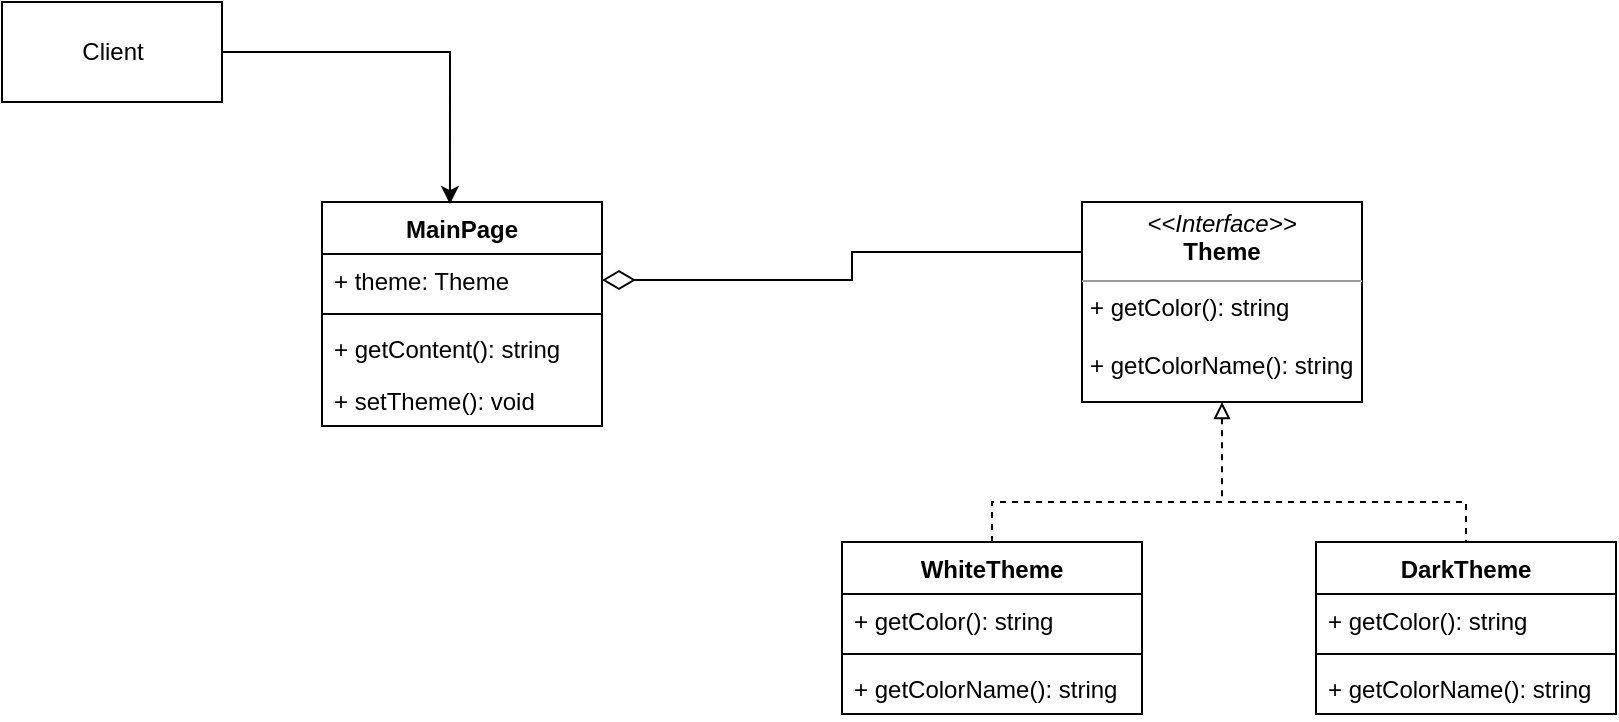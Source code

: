 <mxfile version="14.6.13" type="device"><diagram id="o2_hl-qmMUnX4Ba5-sPE" name="Страница 1"><mxGraphModel dx="1086" dy="806" grid="1" gridSize="10" guides="1" tooltips="1" connect="1" arrows="1" fold="1" page="1" pageScale="1" pageWidth="827" pageHeight="1169" math="0" shadow="0"><root><mxCell id="0"/><mxCell id="1" parent="0"/><mxCell id="hj4ZaR2ujBJ94g9MRtOU-22" style="edgeStyle=orthogonalEdgeStyle;rounded=0;orthogonalLoop=1;jettySize=auto;html=1;exitX=0.5;exitY=1;exitDx=0;exitDy=0;dashed=1;endArrow=none;endFill=0;startArrow=block;startFill=0;" edge="1" parent="1" source="hj4ZaR2ujBJ94g9MRtOU-1"><mxGeometry relative="1" as="geometry"><mxPoint x="630" y="350" as="targetPoint"/></mxGeometry></mxCell><mxCell id="hj4ZaR2ujBJ94g9MRtOU-24" style="edgeStyle=orthogonalEdgeStyle;rounded=0;orthogonalLoop=1;jettySize=auto;html=1;exitX=0;exitY=0.25;exitDx=0;exitDy=0;entryX=1;entryY=0.5;entryDx=0;entryDy=0;startArrow=none;startFill=0;endArrow=diamondThin;endFill=0;endSize=14;" edge="1" parent="1" source="hj4ZaR2ujBJ94g9MRtOU-1" target="hj4ZaR2ujBJ94g9MRtOU-15"><mxGeometry relative="1" as="geometry"/></mxCell><mxCell id="hj4ZaR2ujBJ94g9MRtOU-1" value="&lt;p style=&quot;margin: 0px ; margin-top: 4px ; text-align: center&quot;&gt;&lt;i&gt;&amp;lt;&amp;lt;Interface&amp;gt;&amp;gt;&lt;/i&gt;&lt;br&gt;&lt;b&gt;Theme&lt;/b&gt;&lt;/p&gt;&lt;hr size=&quot;1&quot;&gt;&lt;p style=&quot;margin: 0px ; margin-left: 4px&quot;&gt;+ getColor(): string&lt;br&gt;&lt;/p&gt;&lt;p style=&quot;margin: 0px ; margin-left: 4px&quot;&gt;&lt;br&gt;&lt;/p&gt;&lt;p style=&quot;margin: 0px ; margin-left: 4px&quot;&gt;+ getColorName(): string&lt;/p&gt;" style="verticalAlign=top;align=left;overflow=fill;fontSize=12;fontFamily=Helvetica;html=1;" vertex="1" parent="1"><mxGeometry x="560" y="200" width="140" height="100" as="geometry"/></mxCell><mxCell id="hj4ZaR2ujBJ94g9MRtOU-21" style="edgeStyle=orthogonalEdgeStyle;rounded=0;orthogonalLoop=1;jettySize=auto;html=1;exitX=0.5;exitY=0;exitDx=0;exitDy=0;entryX=0.5;entryY=0;entryDx=0;entryDy=0;dashed=1;endArrow=none;endFill=0;" edge="1" parent="1" source="hj4ZaR2ujBJ94g9MRtOU-6" target="hj4ZaR2ujBJ94g9MRtOU-10"><mxGeometry relative="1" as="geometry"/></mxCell><mxCell id="hj4ZaR2ujBJ94g9MRtOU-6" value="WhiteTheme" style="swimlane;fontStyle=1;align=center;verticalAlign=top;childLayout=stackLayout;horizontal=1;startSize=26;horizontalStack=0;resizeParent=1;resizeParentMax=0;resizeLast=0;collapsible=1;marginBottom=0;" vertex="1" parent="1"><mxGeometry x="440" y="370" width="150" height="86" as="geometry"/></mxCell><mxCell id="hj4ZaR2ujBJ94g9MRtOU-7" value="+ getColor(): string" style="text;strokeColor=none;fillColor=none;align=left;verticalAlign=top;spacingLeft=4;spacingRight=4;overflow=hidden;rotatable=0;points=[[0,0.5],[1,0.5]];portConstraint=eastwest;" vertex="1" parent="hj4ZaR2ujBJ94g9MRtOU-6"><mxGeometry y="26" width="150" height="26" as="geometry"/></mxCell><mxCell id="hj4ZaR2ujBJ94g9MRtOU-8" value="" style="line;strokeWidth=1;fillColor=none;align=left;verticalAlign=middle;spacingTop=-1;spacingLeft=3;spacingRight=3;rotatable=0;labelPosition=right;points=[];portConstraint=eastwest;" vertex="1" parent="hj4ZaR2ujBJ94g9MRtOU-6"><mxGeometry y="52" width="150" height="8" as="geometry"/></mxCell><mxCell id="hj4ZaR2ujBJ94g9MRtOU-9" value="+ getColorName(): string" style="text;strokeColor=none;fillColor=none;align=left;verticalAlign=top;spacingLeft=4;spacingRight=4;overflow=hidden;rotatable=0;points=[[0,0.5],[1,0.5]];portConstraint=eastwest;" vertex="1" parent="hj4ZaR2ujBJ94g9MRtOU-6"><mxGeometry y="60" width="150" height="26" as="geometry"/></mxCell><mxCell id="hj4ZaR2ujBJ94g9MRtOU-10" value="DarkTheme" style="swimlane;fontStyle=1;align=center;verticalAlign=top;childLayout=stackLayout;horizontal=1;startSize=26;horizontalStack=0;resizeParent=1;resizeParentMax=0;resizeLast=0;collapsible=1;marginBottom=0;" vertex="1" parent="1"><mxGeometry x="677" y="370" width="150" height="86" as="geometry"/></mxCell><mxCell id="hj4ZaR2ujBJ94g9MRtOU-11" value="+ getColor(): string" style="text;strokeColor=none;fillColor=none;align=left;verticalAlign=top;spacingLeft=4;spacingRight=4;overflow=hidden;rotatable=0;points=[[0,0.5],[1,0.5]];portConstraint=eastwest;" vertex="1" parent="hj4ZaR2ujBJ94g9MRtOU-10"><mxGeometry y="26" width="150" height="26" as="geometry"/></mxCell><mxCell id="hj4ZaR2ujBJ94g9MRtOU-12" value="" style="line;strokeWidth=1;fillColor=none;align=left;verticalAlign=middle;spacingTop=-1;spacingLeft=3;spacingRight=3;rotatable=0;labelPosition=right;points=[];portConstraint=eastwest;" vertex="1" parent="hj4ZaR2ujBJ94g9MRtOU-10"><mxGeometry y="52" width="150" height="8" as="geometry"/></mxCell><mxCell id="hj4ZaR2ujBJ94g9MRtOU-13" value="+ getColorName(): string" style="text;strokeColor=none;fillColor=none;align=left;verticalAlign=top;spacingLeft=4;spacingRight=4;overflow=hidden;rotatable=0;points=[[0,0.5],[1,0.5]];portConstraint=eastwest;" vertex="1" parent="hj4ZaR2ujBJ94g9MRtOU-10"><mxGeometry y="60" width="150" height="26" as="geometry"/></mxCell><mxCell id="hj4ZaR2ujBJ94g9MRtOU-14" value="MainPage" style="swimlane;fontStyle=1;align=center;verticalAlign=top;childLayout=stackLayout;horizontal=1;startSize=26;horizontalStack=0;resizeParent=1;resizeParentMax=0;resizeLast=0;collapsible=1;marginBottom=0;" vertex="1" parent="1"><mxGeometry x="180" y="200" width="140" height="112" as="geometry"/></mxCell><mxCell id="hj4ZaR2ujBJ94g9MRtOU-15" value="+ theme: Theme" style="text;strokeColor=none;fillColor=none;align=left;verticalAlign=top;spacingLeft=4;spacingRight=4;overflow=hidden;rotatable=0;points=[[0,0.5],[1,0.5]];portConstraint=eastwest;" vertex="1" parent="hj4ZaR2ujBJ94g9MRtOU-14"><mxGeometry y="26" width="140" height="26" as="geometry"/></mxCell><mxCell id="hj4ZaR2ujBJ94g9MRtOU-16" value="" style="line;strokeWidth=1;fillColor=none;align=left;verticalAlign=middle;spacingTop=-1;spacingLeft=3;spacingRight=3;rotatable=0;labelPosition=right;points=[];portConstraint=eastwest;" vertex="1" parent="hj4ZaR2ujBJ94g9MRtOU-14"><mxGeometry y="52" width="140" height="8" as="geometry"/></mxCell><mxCell id="hj4ZaR2ujBJ94g9MRtOU-17" value="+ getContent(): string" style="text;strokeColor=none;fillColor=none;align=left;verticalAlign=top;spacingLeft=4;spacingRight=4;overflow=hidden;rotatable=0;points=[[0,0.5],[1,0.5]];portConstraint=eastwest;" vertex="1" parent="hj4ZaR2ujBJ94g9MRtOU-14"><mxGeometry y="60" width="140" height="26" as="geometry"/></mxCell><mxCell id="hj4ZaR2ujBJ94g9MRtOU-18" value="+ setTheme(): void" style="text;strokeColor=none;fillColor=none;align=left;verticalAlign=top;spacingLeft=4;spacingRight=4;overflow=hidden;rotatable=0;points=[[0,0.5],[1,0.5]];portConstraint=eastwest;" vertex="1" parent="hj4ZaR2ujBJ94g9MRtOU-14"><mxGeometry y="86" width="140" height="26" as="geometry"/></mxCell><mxCell id="hj4ZaR2ujBJ94g9MRtOU-20" style="edgeStyle=orthogonalEdgeStyle;rounded=0;orthogonalLoop=1;jettySize=auto;html=1;exitX=1;exitY=0.5;exitDx=0;exitDy=0;entryX=0.457;entryY=0.009;entryDx=0;entryDy=0;entryPerimeter=0;" edge="1" parent="1" source="hj4ZaR2ujBJ94g9MRtOU-19" target="hj4ZaR2ujBJ94g9MRtOU-14"><mxGeometry relative="1" as="geometry"/></mxCell><mxCell id="hj4ZaR2ujBJ94g9MRtOU-19" value="Client" style="html=1;" vertex="1" parent="1"><mxGeometry x="20" y="100" width="110" height="50" as="geometry"/></mxCell></root></mxGraphModel></diagram></mxfile>